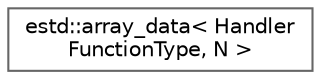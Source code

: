 digraph "Graphical Class Hierarchy"
{
 // LATEX_PDF_SIZE
  bgcolor="transparent";
  edge [fontname=Helvetica,fontsize=10,labelfontname=Helvetica,labelfontsize=10];
  node [fontname=Helvetica,fontsize=10,shape=box,height=0.2,width=0.4];
  rankdir="LR";
  Node0 [id="Node000000",label="estd::array_data\< Handler\lFunctionType, N \>",height=0.2,width=0.4,color="grey40", fillcolor="white", style="filled",URL="$d9/d5b/structestd_1_1array__data.html",tooltip=" "];
}
